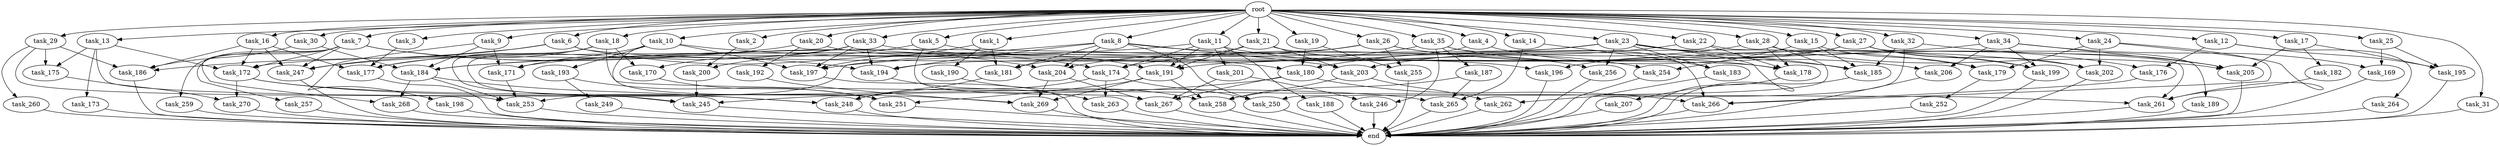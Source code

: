 digraph G {
  root [size="0.000000"];
  task_1 [size="102.400000"];
  task_2 [size="102.400000"];
  task_3 [size="102.400000"];
  task_4 [size="102.400000"];
  task_5 [size="102.400000"];
  task_6 [size="102.400000"];
  task_7 [size="102.400000"];
  task_8 [size="102.400000"];
  task_9 [size="102.400000"];
  task_10 [size="102.400000"];
  task_11 [size="102.400000"];
  task_12 [size="102.400000"];
  task_13 [size="102.400000"];
  task_14 [size="102.400000"];
  task_15 [size="102.400000"];
  task_16 [size="102.400000"];
  task_17 [size="102.400000"];
  task_18 [size="102.400000"];
  task_19 [size="102.400000"];
  task_20 [size="102.400000"];
  task_21 [size="102.400000"];
  task_22 [size="102.400000"];
  task_23 [size="102.400000"];
  task_24 [size="102.400000"];
  task_25 [size="102.400000"];
  task_26 [size="102.400000"];
  task_27 [size="102.400000"];
  task_28 [size="102.400000"];
  task_29 [size="102.400000"];
  task_30 [size="102.400000"];
  task_31 [size="102.400000"];
  task_32 [size="102.400000"];
  task_33 [size="102.400000"];
  task_34 [size="102.400000"];
  task_35 [size="102.400000"];
  task_169 [size="27487790694.400002"];
  task_170 [size="27487790694.400002"];
  task_171 [size="28346784153.600002"];
  task_172 [size="38654705664.000000"];
  task_173 [size="13743895347.200001"];
  task_174 [size="42949672960.000000"];
  task_175 [size="99643241267.200012"];
  task_176 [size="27487790694.400002"];
  task_177 [size="73014444032.000000"];
  task_178 [size="48962627174.400002"];
  task_179 [size="118541097369.600006"];
  task_180 [size="59270548684.800003"];
  task_181 [size="76450417868.800003"];
  task_182 [size="7730941132.800000"];
  task_183 [size="35218731827.200005"];
  task_184 [size="42090679500.800003"];
  task_185 [size="67001489817.600006"];
  task_186 [size="100502234726.400009"];
  task_187 [size="13743895347.200001"];
  task_188 [size="21474836480.000000"];
  task_189 [size="54975581388.800003"];
  task_190 [size="69578470195.199997"];
  task_191 [size="121977071206.400009"];
  task_192 [size="3435973836.800000"];
  task_193 [size="3435973836.800000"];
  task_194 [size="32641751449.600002"];
  task_195 [size="35218731827.200005"];
  task_196 [size="58411555225.600006"];
  task_197 [size="100502234726.400009"];
  task_198 [size="3435973836.800000"];
  task_199 [size="90194313216.000000"];
  task_200 [size="84181359001.600006"];
  task_201 [size="21474836480.000000"];
  task_202 [size="123695058124.800003"];
  task_203 [size="20615843020.800003"];
  task_204 [size="32641751449.600002"];
  task_205 [size="42949672960.000000"];
  task_206 [size="21474836480.000000"];
  task_207 [size="13743895347.200001"];
  task_245 [size="127131031961.600006"];
  task_246 [size="44667659878.400002"];
  task_247 [size="22333829939.200001"];
  task_248 [size="46385646796.800003"];
  task_249 [size="42090679500.800003"];
  task_250 [size="24910810316.800003"];
  task_251 [size="97925254348.800003"];
  task_252 [size="7730941132.800000"];
  task_253 [size="180388626432.000000"];
  task_254 [size="63565515980.800003"];
  task_255 [size="63565515980.800003"];
  task_256 [size="17179869184.000000"];
  task_257 [size="7730941132.800000"];
  task_258 [size="118541097369.600006"];
  task_259 [size="7730941132.800000"];
  task_260 [size="85899345920.000000"];
  task_261 [size="90194313216.000000"];
  task_262 [size="21474836480.000000"];
  task_263 [size="21474836480.000000"];
  task_264 [size="13743895347.200001"];
  task_265 [size="104797202022.400009"];
  task_266 [size="240518168576.000000"];
  task_267 [size="201004469452.800018"];
  task_268 [size="29205777612.800003"];
  task_269 [size="163208757248.000000"];
  task_270 [size="17179869184.000000"];
  end [size="0.000000"];

  root -> task_1 [size="1.000000"];
  root -> task_2 [size="1.000000"];
  root -> task_3 [size="1.000000"];
  root -> task_4 [size="1.000000"];
  root -> task_5 [size="1.000000"];
  root -> task_6 [size="1.000000"];
  root -> task_7 [size="1.000000"];
  root -> task_8 [size="1.000000"];
  root -> task_9 [size="1.000000"];
  root -> task_10 [size="1.000000"];
  root -> task_11 [size="1.000000"];
  root -> task_12 [size="1.000000"];
  root -> task_13 [size="1.000000"];
  root -> task_14 [size="1.000000"];
  root -> task_15 [size="1.000000"];
  root -> task_16 [size="1.000000"];
  root -> task_17 [size="1.000000"];
  root -> task_18 [size="1.000000"];
  root -> task_19 [size="1.000000"];
  root -> task_20 [size="1.000000"];
  root -> task_21 [size="1.000000"];
  root -> task_22 [size="1.000000"];
  root -> task_23 [size="1.000000"];
  root -> task_24 [size="1.000000"];
  root -> task_25 [size="1.000000"];
  root -> task_26 [size="1.000000"];
  root -> task_27 [size="1.000000"];
  root -> task_28 [size="1.000000"];
  root -> task_29 [size="1.000000"];
  root -> task_30 [size="1.000000"];
  root -> task_31 [size="1.000000"];
  root -> task_32 [size="1.000000"];
  root -> task_33 [size="1.000000"];
  root -> task_34 [size="1.000000"];
  root -> task_35 [size="1.000000"];
  task_1 -> task_181 [size="679477248.000000"];
  task_1 -> task_190 [size="679477248.000000"];
  task_1 -> task_197 [size="679477248.000000"];
  task_2 -> task_200 [size="411041792.000000"];
  task_3 -> task_177 [size="411041792.000000"];
  task_4 -> task_194 [size="75497472.000000"];
  task_4 -> task_206 [size="75497472.000000"];
  task_5 -> task_191 [size="411041792.000000"];
  task_5 -> task_200 [size="411041792.000000"];
  task_5 -> task_267 [size="411041792.000000"];
  task_6 -> task_174 [size="75497472.000000"];
  task_6 -> task_178 [size="75497472.000000"];
  task_6 -> task_186 [size="75497472.000000"];
  task_6 -> task_247 [size="75497472.000000"];
  task_7 -> task_172 [size="75497472.000000"];
  task_7 -> task_194 [size="75497472.000000"];
  task_7 -> task_204 [size="75497472.000000"];
  task_7 -> task_247 [size="75497472.000000"];
  task_7 -> task_257 [size="75497472.000000"];
  task_7 -> task_259 [size="75497472.000000"];
  task_7 -> task_268 [size="75497472.000000"];
  task_8 -> task_181 [size="33554432.000000"];
  task_8 -> task_185 [size="33554432.000000"];
  task_8 -> task_194 [size="33554432.000000"];
  task_8 -> task_203 [size="33554432.000000"];
  task_8 -> task_204 [size="33554432.000000"];
  task_8 -> task_250 [size="33554432.000000"];
  task_8 -> task_253 [size="33554432.000000"];
  task_9 -> task_171 [size="33554432.000000"];
  task_9 -> task_184 [size="33554432.000000"];
  task_9 -> task_198 [size="33554432.000000"];
  task_10 -> task_171 [size="33554432.000000"];
  task_10 -> task_180 [size="33554432.000000"];
  task_10 -> task_193 [size="33554432.000000"];
  task_10 -> task_197 [size="33554432.000000"];
  task_10 -> task_251 [size="33554432.000000"];
  task_11 -> task_174 [size="209715200.000000"];
  task_11 -> task_184 [size="209715200.000000"];
  task_11 -> task_188 [size="209715200.000000"];
  task_11 -> task_191 [size="209715200.000000"];
  task_11 -> task_201 [size="209715200.000000"];
  task_11 -> task_254 [size="209715200.000000"];
  task_12 -> task_176 [size="134217728.000000"];
  task_12 -> task_195 [size="134217728.000000"];
  task_12 -> task_264 [size="134217728.000000"];
  task_13 -> task_172 [size="134217728.000000"];
  task_13 -> task_173 [size="134217728.000000"];
  task_13 -> task_175 [size="134217728.000000"];
  task_13 -> task_245 [size="134217728.000000"];
  task_14 -> task_183 [size="209715200.000000"];
  task_14 -> task_265 [size="209715200.000000"];
  task_15 -> task_179 [size="411041792.000000"];
  task_15 -> task_185 [size="411041792.000000"];
  task_15 -> task_254 [size="411041792.000000"];
  task_16 -> task_172 [size="33554432.000000"];
  task_16 -> task_177 [size="33554432.000000"];
  task_16 -> task_186 [size="33554432.000000"];
  task_16 -> task_247 [size="33554432.000000"];
  task_17 -> task_182 [size="75497472.000000"];
  task_17 -> task_195 [size="75497472.000000"];
  task_17 -> task_205 [size="75497472.000000"];
  task_18 -> task_170 [size="134217728.000000"];
  task_18 -> task_177 [size="134217728.000000"];
  task_18 -> task_245 [size="134217728.000000"];
  task_18 -> task_248 [size="134217728.000000"];
  task_18 -> task_261 [size="134217728.000000"];
  task_19 -> task_180 [size="411041792.000000"];
  task_19 -> task_255 [size="411041792.000000"];
  task_20 -> task_192 [size="33554432.000000"];
  task_20 -> task_196 [size="33554432.000000"];
  task_20 -> task_247 [size="33554432.000000"];
  task_21 -> task_181 [size="33554432.000000"];
  task_21 -> task_191 [size="33554432.000000"];
  task_21 -> task_203 [size="33554432.000000"];
  task_21 -> task_256 [size="33554432.000000"];
  task_22 -> task_178 [size="134217728.000000"];
  task_22 -> task_180 [size="134217728.000000"];
  task_22 -> task_261 [size="134217728.000000"];
  task_23 -> task_172 [size="134217728.000000"];
  task_23 -> task_174 [size="134217728.000000"];
  task_23 -> task_176 [size="134217728.000000"];
  task_23 -> task_183 [size="134217728.000000"];
  task_23 -> task_185 [size="134217728.000000"];
  task_23 -> task_207 [size="134217728.000000"];
  task_23 -> task_256 [size="134217728.000000"];
  task_24 -> task_179 [size="536870912.000000"];
  task_24 -> task_202 [size="536870912.000000"];
  task_24 -> task_261 [size="536870912.000000"];
  task_24 -> task_266 [size="536870912.000000"];
  task_25 -> task_169 [size="134217728.000000"];
  task_25 -> task_195 [size="134217728.000000"];
  task_26 -> task_171 [size="209715200.000000"];
  task_26 -> task_179 [size="209715200.000000"];
  task_26 -> task_199 [size="209715200.000000"];
  task_26 -> task_204 [size="209715200.000000"];
  task_26 -> task_255 [size="209715200.000000"];
  task_27 -> task_189 [size="536870912.000000"];
  task_27 -> task_191 [size="536870912.000000"];
  task_27 -> task_196 [size="536870912.000000"];
  task_27 -> task_199 [size="536870912.000000"];
  task_27 -> task_202 [size="536870912.000000"];
  task_28 -> task_178 [size="134217728.000000"];
  task_28 -> task_203 [size="134217728.000000"];
  task_28 -> task_205 [size="134217728.000000"];
  task_28 -> task_250 [size="134217728.000000"];
  task_29 -> task_175 [size="838860800.000000"];
  task_29 -> task_186 [size="838860800.000000"];
  task_29 -> task_253 [size="838860800.000000"];
  task_29 -> task_260 [size="838860800.000000"];
  task_30 -> task_184 [size="33554432.000000"];
  task_30 -> task_186 [size="33554432.000000"];
  task_31 -> end [size="1.000000"];
  task_32 -> task_185 [size="75497472.000000"];
  task_32 -> task_205 [size="75497472.000000"];
  task_32 -> task_262 [size="75497472.000000"];
  task_33 -> task_170 [size="134217728.000000"];
  task_33 -> task_177 [size="134217728.000000"];
  task_33 -> task_194 [size="134217728.000000"];
  task_33 -> task_197 [size="134217728.000000"];
  task_33 -> task_202 [size="134217728.000000"];
  task_34 -> task_169 [size="134217728.000000"];
  task_34 -> task_184 [size="134217728.000000"];
  task_34 -> task_199 [size="134217728.000000"];
  task_34 -> task_205 [size="134217728.000000"];
  task_34 -> task_206 [size="134217728.000000"];
  task_35 -> task_178 [size="134217728.000000"];
  task_35 -> task_187 [size="134217728.000000"];
  task_35 -> task_197 [size="134217728.000000"];
  task_35 -> task_246 [size="134217728.000000"];
  task_35 -> task_266 [size="134217728.000000"];
  task_169 -> end [size="1.000000"];
  task_170 -> task_251 [size="301989888.000000"];
  task_171 -> task_253 [size="679477248.000000"];
  task_172 -> task_265 [size="134217728.000000"];
  task_172 -> task_269 [size="134217728.000000"];
  task_172 -> task_270 [size="134217728.000000"];
  task_173 -> end [size="1.000000"];
  task_174 -> task_248 [size="75497472.000000"];
  task_174 -> task_250 [size="75497472.000000"];
  task_174 -> task_263 [size="75497472.000000"];
  task_175 -> task_270 [size="33554432.000000"];
  task_176 -> task_266 [size="838860800.000000"];
  task_177 -> end [size="1.000000"];
  task_178 -> end [size="1.000000"];
  task_179 -> task_252 [size="75497472.000000"];
  task_180 -> task_245 [size="838860800.000000"];
  task_180 -> task_266 [size="838860800.000000"];
  task_180 -> task_267 [size="838860800.000000"];
  task_181 -> task_248 [size="33554432.000000"];
  task_182 -> task_261 [size="75497472.000000"];
  task_183 -> end [size="1.000000"];
  task_184 -> task_248 [size="209715200.000000"];
  task_184 -> task_253 [size="209715200.000000"];
  task_184 -> task_268 [size="209715200.000000"];
  task_185 -> end [size="1.000000"];
  task_186 -> end [size="1.000000"];
  task_187 -> task_258 [size="679477248.000000"];
  task_187 -> task_265 [size="679477248.000000"];
  task_188 -> end [size="1.000000"];
  task_189 -> end [size="1.000000"];
  task_190 -> task_258 [size="134217728.000000"];
  task_191 -> task_251 [size="209715200.000000"];
  task_191 -> task_258 [size="209715200.000000"];
  task_191 -> task_269 [size="209715200.000000"];
  task_192 -> task_269 [size="838860800.000000"];
  task_193 -> task_249 [size="411041792.000000"];
  task_193 -> task_251 [size="411041792.000000"];
  task_194 -> task_263 [size="134217728.000000"];
  task_195 -> end [size="1.000000"];
  task_196 -> end [size="1.000000"];
  task_197 -> end [size="1.000000"];
  task_198 -> end [size="1.000000"];
  task_199 -> end [size="1.000000"];
  task_200 -> task_245 [size="134217728.000000"];
  task_201 -> task_246 [size="301989888.000000"];
  task_201 -> task_267 [size="301989888.000000"];
  task_202 -> end [size="1.000000"];
  task_203 -> task_258 [size="134217728.000000"];
  task_203 -> task_262 [size="134217728.000000"];
  task_204 -> task_267 [size="411041792.000000"];
  task_204 -> task_269 [size="411041792.000000"];
  task_205 -> end [size="1.000000"];
  task_206 -> end [size="1.000000"];
  task_207 -> end [size="1.000000"];
  task_245 -> end [size="1.000000"];
  task_246 -> end [size="1.000000"];
  task_247 -> end [size="1.000000"];
  task_248 -> end [size="1.000000"];
  task_249 -> end [size="1.000000"];
  task_250 -> end [size="1.000000"];
  task_251 -> end [size="1.000000"];
  task_252 -> end [size="1.000000"];
  task_253 -> end [size="1.000000"];
  task_254 -> end [size="1.000000"];
  task_255 -> end [size="1.000000"];
  task_256 -> end [size="1.000000"];
  task_257 -> end [size="1.000000"];
  task_258 -> end [size="1.000000"];
  task_259 -> end [size="1.000000"];
  task_260 -> end [size="1.000000"];
  task_261 -> end [size="1.000000"];
  task_262 -> end [size="1.000000"];
  task_263 -> end [size="1.000000"];
  task_264 -> end [size="1.000000"];
  task_265 -> end [size="1.000000"];
  task_266 -> end [size="1.000000"];
  task_267 -> end [size="1.000000"];
  task_268 -> end [size="1.000000"];
  task_269 -> end [size="1.000000"];
  task_270 -> end [size="1.000000"];
}
